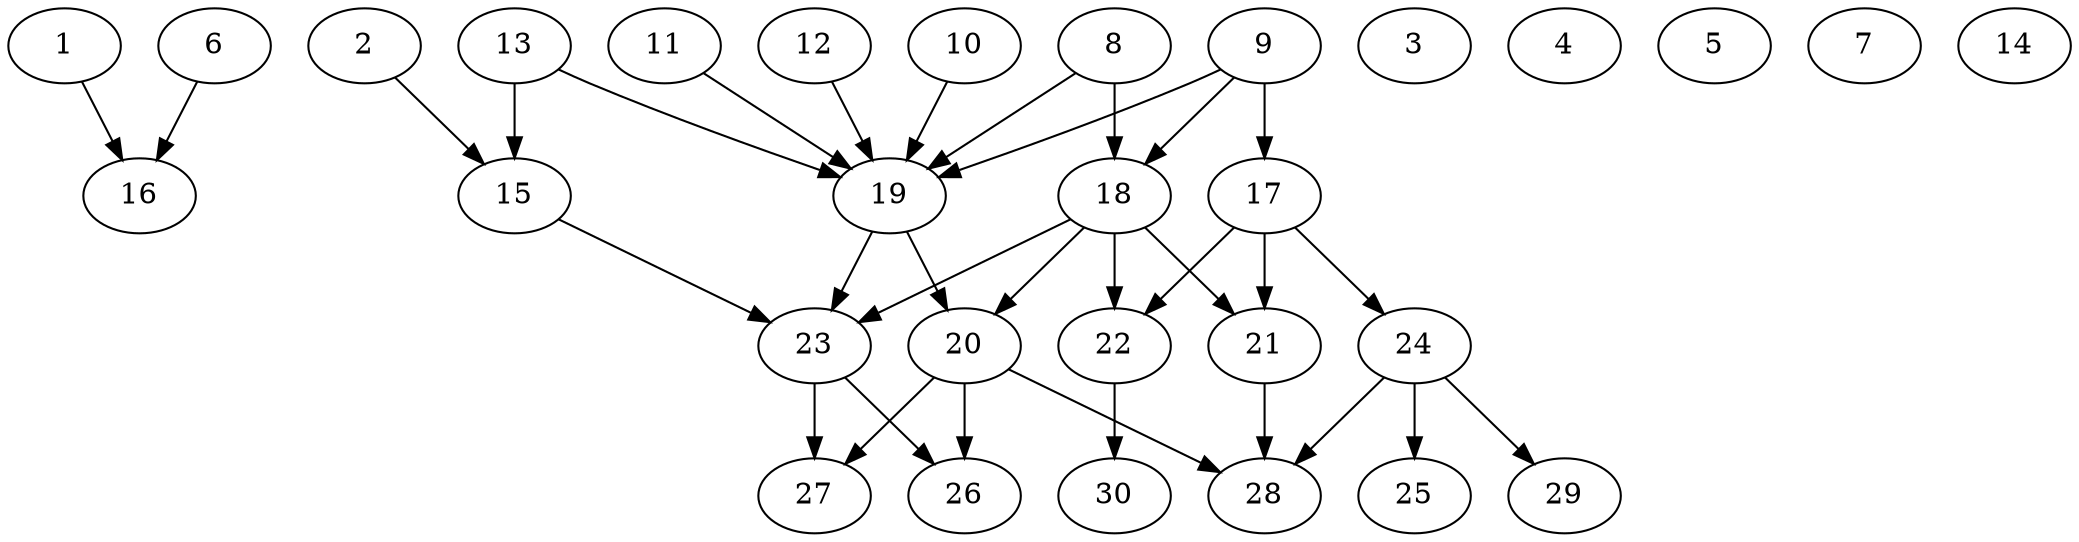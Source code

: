 // DAG (tier=2-normal, mode=data, n=30, ccr=0.425, fat=0.684, density=0.464, regular=0.417, jump=0.109, mindata=2097152, maxdata=16777216)
// DAG automatically generated by daggen at Sun Aug 24 16:33:34 2025
// /home/ermia/Project/Environments/daggen/bin/daggen --dot --ccr 0.425 --fat 0.684 --regular 0.417 --density 0.464 --jump 0.109 --mindata 2097152 --maxdata 16777216 -n 30 
digraph G {
  1 [size="613508204594929152", alpha="0.12", expect_size="306754102297464576"]
  1 -> 16 [size ="551192245567488"]
  2 [size="589500061352563968", alpha="0.07", expect_size="294750030676281984"]
  2 -> 15 [size ="357697794867200"]
  3 [size="4286582321102966784", alpha="0.16", expect_size="2143291160551483392"]
  4 [size="2188566717658976", alpha="0.10", expect_size="1094283358829488"]
  5 [size="280552396751338733568", alpha="0.13", expect_size="140276198375669366784"]
  6 [size="1767333703494278316032", alpha="0.02", expect_size="883666851747139158016"]
  6 -> 16 [size ="1169415987003392"]
  7 [size="1910700927406066106368", alpha="0.12", expect_size="955350463703033053184"]
  8 [size="628058242403766528", alpha="0.15", expect_size="314029121201883264"]
  8 -> 18 [size ="374095711567872"]
  8 -> 19 [size ="374095711567872"]
  9 [size="1830115869802365696", alpha="0.02", expect_size="915057934901182848"]
  9 -> 17 [size ="1554981375180800"]
  9 -> 18 [size ="1554981375180800"]
  9 -> 19 [size ="1554981375180800"]
  10 [size="35056246504205980", alpha="0.14", expect_size="17528123252102990"]
  10 -> 19 [size ="1552241521590272"]
  11 [size="4521224706198610116608", alpha="0.20", expect_size="2260612353099305058304"]
  11 -> 19 [size ="2187395839557632"]
  12 [size="422061404351881088", alpha="0.09", expect_size="211030702175940544"]
  12 -> 19 [size ="160123100069888"]
  13 [size="29483266277892892", alpha="0.08", expect_size="14741633138946446"]
  13 -> 15 [size ="1256350445207552"]
  13 -> 19 [size ="1256350445207552"]
  14 [size="4252888634083982180352", alpha="0.13", expect_size="2126444317041991090176"]
  15 [size="2671397534260041728", alpha="0.19", expect_size="1335698767130020864"]
  15 -> 23 [size ="980985596346368"]
  16 [size="544822840126576001024", alpha="0.04", expect_size="272411420063288000512"]
  17 [size="958232095795400704", alpha="0.16", expect_size="479116047897700352"]
  17 -> 21 [size ="2169821579968512"]
  17 -> 22 [size ="2169821579968512"]
  17 -> 24 [size ="2169821579968512"]
  18 [size="16913622310508454", alpha="0.05", expect_size="8456811155254227"]
  18 -> 20 [size ="311219713998848"]
  18 -> 21 [size ="311219713998848"]
  18 -> 22 [size ="311219713998848"]
  18 -> 23 [size ="311219713998848"]
  19 [size="7958415519965701", alpha="0.06", expect_size="3979207759982850"]
  19 -> 20 [size ="128508407840768"]
  19 -> 23 [size ="128508407840768"]
  20 [size="4238326901489550336", alpha="0.12", expect_size="2119163450744775168"]
  20 -> 26 [size ="1822820032053248"]
  20 -> 27 [size ="1822820032053248"]
  20 -> 28 [size ="1822820032053248"]
  21 [size="2114406718169130", alpha="0.19", expect_size="1057203359084565"]
  21 -> 28 [size ="37099533238272"]
  22 [size="10576197612406708", alpha="0.18", expect_size="5288098806203354"]
  22 -> 30 [size ="308771985293312"]
  23 [size="1182095698925929728", alpha="0.16", expect_size="591047849462964864"]
  23 -> 26 [size ="444582802227200"]
  23 -> 27 [size ="444582802227200"]
  24 [size="32406367957026464", alpha="0.11", expect_size="16203183978513232"]
  24 -> 25 [size ="891157471035392"]
  24 -> 28 [size ="891157471035392"]
  24 -> 29 [size ="891157471035392"]
  25 [size="955629711892745814016", alpha="0.16", expect_size="477814855946372907008"]
  26 [size="93539073476198924288", alpha="0.06", expect_size="46769536738099462144"]
  27 [size="1886432141179724800", alpha="0.13", expect_size="943216070589862400"]
  28 [size="83688922167768848", alpha="0.01", expect_size="41844461083884424"]
  29 [size="228459975558845248", alpha="0.10", expect_size="114229987779422624"]
  30 [size="58336147038280448", alpha="0.02", expect_size="29168073519140224"]
}